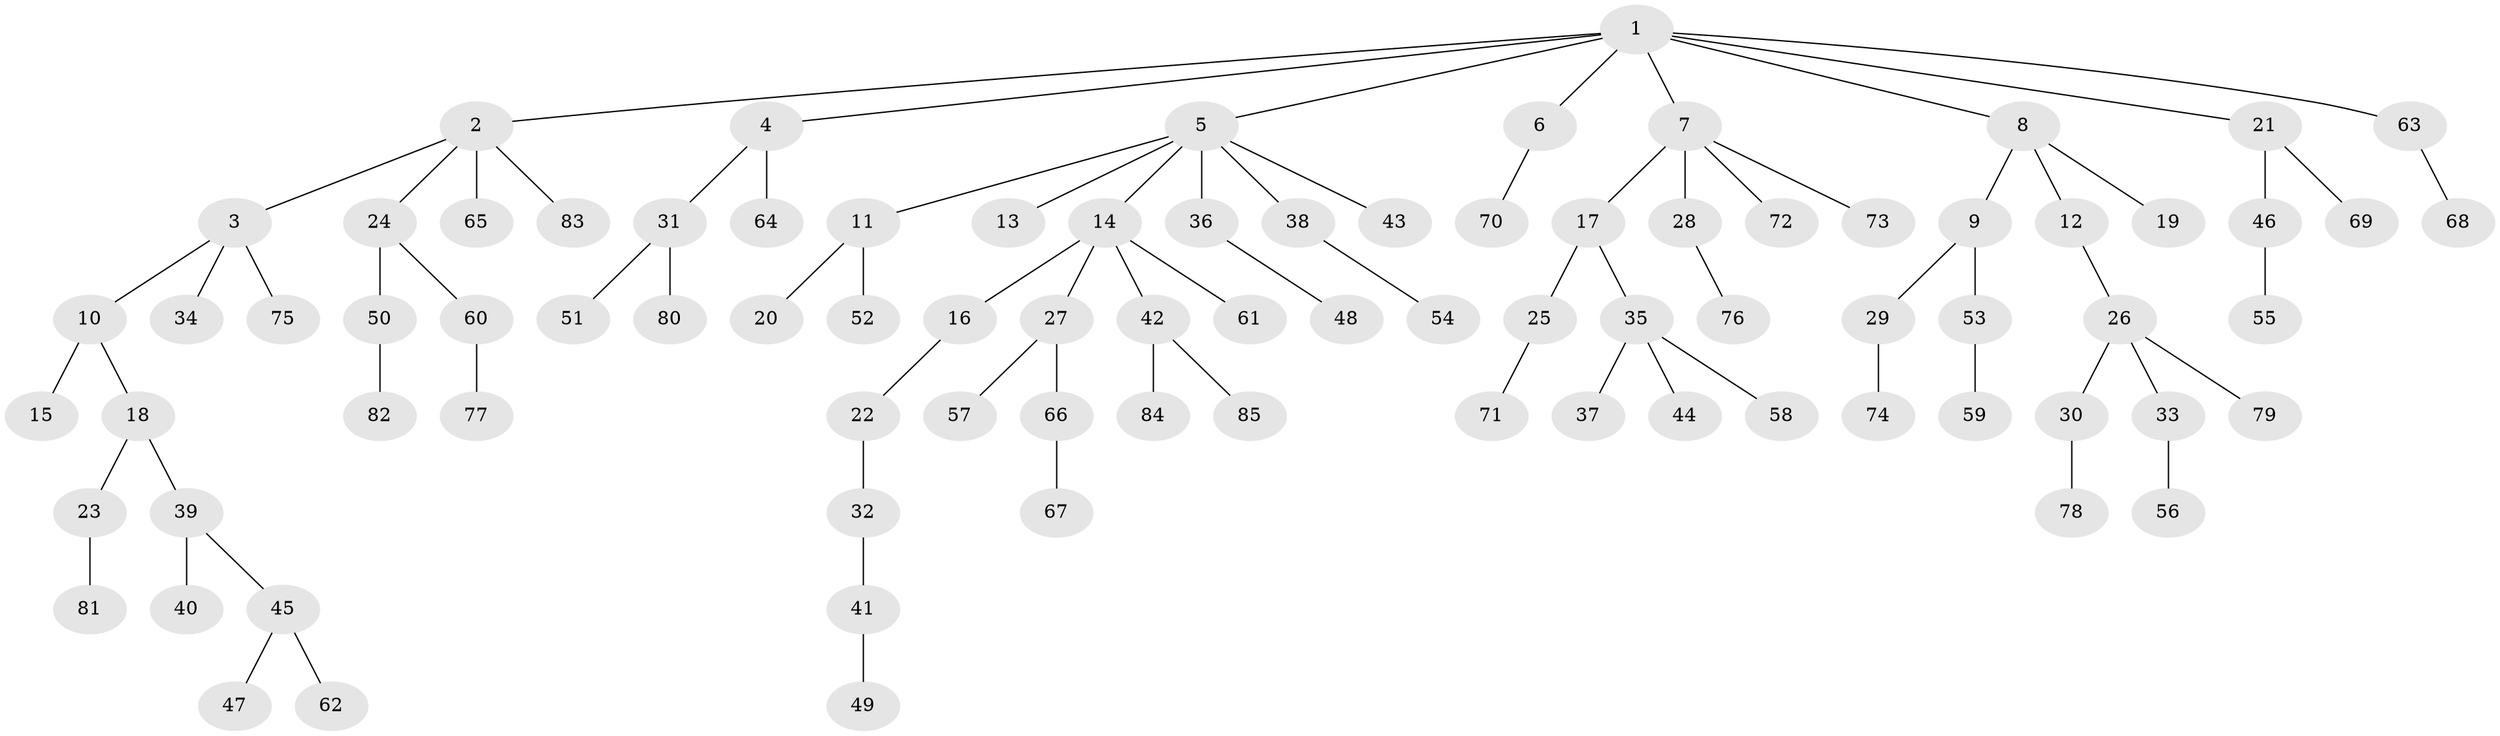 // coarse degree distribution, {2: 0.23076923076923078, 4: 0.11538461538461539, 1: 0.5384615384615384, 6: 0.038461538461538464, 3: 0.07692307692307693}
// Generated by graph-tools (version 1.1) at 2025/37/03/04/25 23:37:24]
// undirected, 85 vertices, 84 edges
graph export_dot {
  node [color=gray90,style=filled];
  1;
  2;
  3;
  4;
  5;
  6;
  7;
  8;
  9;
  10;
  11;
  12;
  13;
  14;
  15;
  16;
  17;
  18;
  19;
  20;
  21;
  22;
  23;
  24;
  25;
  26;
  27;
  28;
  29;
  30;
  31;
  32;
  33;
  34;
  35;
  36;
  37;
  38;
  39;
  40;
  41;
  42;
  43;
  44;
  45;
  46;
  47;
  48;
  49;
  50;
  51;
  52;
  53;
  54;
  55;
  56;
  57;
  58;
  59;
  60;
  61;
  62;
  63;
  64;
  65;
  66;
  67;
  68;
  69;
  70;
  71;
  72;
  73;
  74;
  75;
  76;
  77;
  78;
  79;
  80;
  81;
  82;
  83;
  84;
  85;
  1 -- 2;
  1 -- 4;
  1 -- 5;
  1 -- 6;
  1 -- 7;
  1 -- 8;
  1 -- 21;
  1 -- 63;
  2 -- 3;
  2 -- 24;
  2 -- 65;
  2 -- 83;
  3 -- 10;
  3 -- 34;
  3 -- 75;
  4 -- 31;
  4 -- 64;
  5 -- 11;
  5 -- 13;
  5 -- 14;
  5 -- 36;
  5 -- 38;
  5 -- 43;
  6 -- 70;
  7 -- 17;
  7 -- 28;
  7 -- 72;
  7 -- 73;
  8 -- 9;
  8 -- 12;
  8 -- 19;
  9 -- 29;
  9 -- 53;
  10 -- 15;
  10 -- 18;
  11 -- 20;
  11 -- 52;
  12 -- 26;
  14 -- 16;
  14 -- 27;
  14 -- 42;
  14 -- 61;
  16 -- 22;
  17 -- 25;
  17 -- 35;
  18 -- 23;
  18 -- 39;
  21 -- 46;
  21 -- 69;
  22 -- 32;
  23 -- 81;
  24 -- 50;
  24 -- 60;
  25 -- 71;
  26 -- 30;
  26 -- 33;
  26 -- 79;
  27 -- 57;
  27 -- 66;
  28 -- 76;
  29 -- 74;
  30 -- 78;
  31 -- 51;
  31 -- 80;
  32 -- 41;
  33 -- 56;
  35 -- 37;
  35 -- 44;
  35 -- 58;
  36 -- 48;
  38 -- 54;
  39 -- 40;
  39 -- 45;
  41 -- 49;
  42 -- 84;
  42 -- 85;
  45 -- 47;
  45 -- 62;
  46 -- 55;
  50 -- 82;
  53 -- 59;
  60 -- 77;
  63 -- 68;
  66 -- 67;
}
